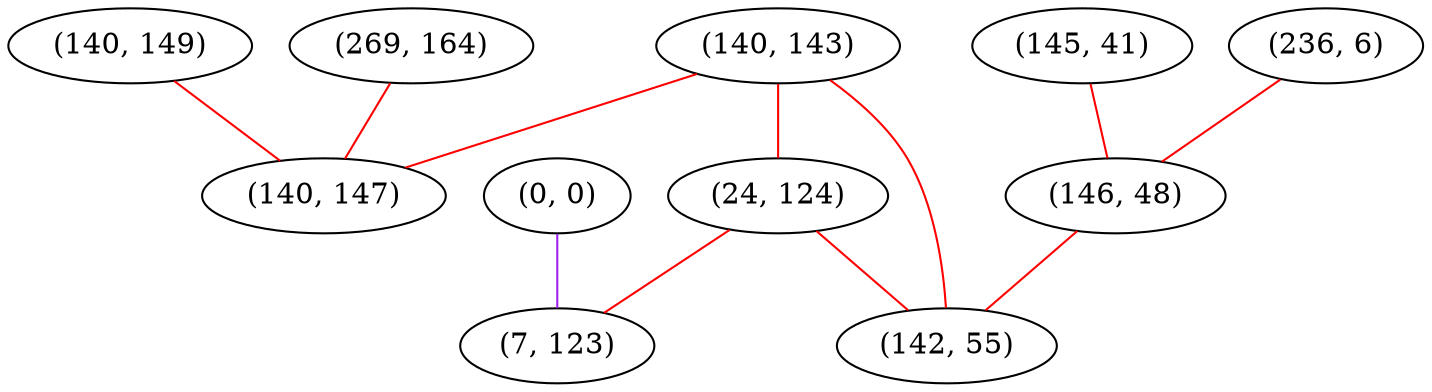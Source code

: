 graph "" {
"(140, 149)";
"(140, 143)";
"(0, 0)";
"(145, 41)";
"(24, 124)";
"(7, 123)";
"(269, 164)";
"(236, 6)";
"(140, 147)";
"(146, 48)";
"(142, 55)";
"(140, 149)" -- "(140, 147)"  [color=red, key=0, weight=1];
"(140, 143)" -- "(142, 55)"  [color=red, key=0, weight=1];
"(140, 143)" -- "(140, 147)"  [color=red, key=0, weight=1];
"(140, 143)" -- "(24, 124)"  [color=red, key=0, weight=1];
"(0, 0)" -- "(7, 123)"  [color=purple, key=0, weight=4];
"(145, 41)" -- "(146, 48)"  [color=red, key=0, weight=1];
"(24, 124)" -- "(7, 123)"  [color=red, key=0, weight=1];
"(24, 124)" -- "(142, 55)"  [color=red, key=0, weight=1];
"(269, 164)" -- "(140, 147)"  [color=red, key=0, weight=1];
"(236, 6)" -- "(146, 48)"  [color=red, key=0, weight=1];
"(146, 48)" -- "(142, 55)"  [color=red, key=0, weight=1];
}
